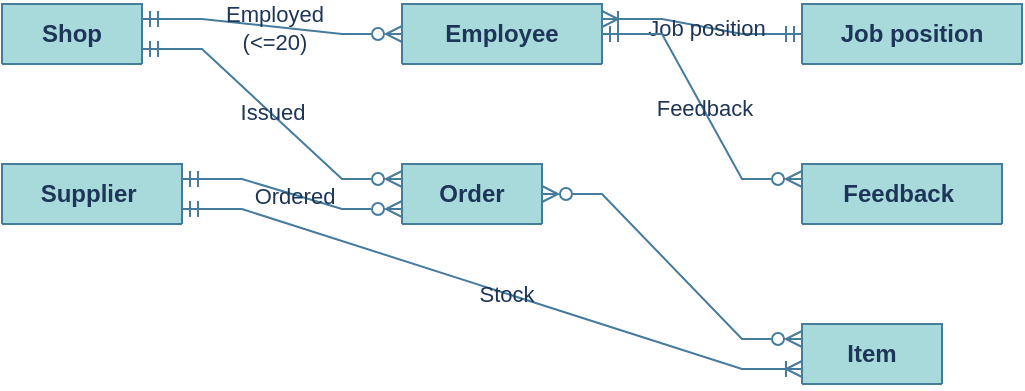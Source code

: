 <mxfile version="21.0.2" type="github">
  <diagram id="S3kL3NknCSAAhCIoJTSs" name="Страница 1">
    <mxGraphModel dx="780" dy="5138" grid="1" gridSize="10" guides="1" tooltips="1" connect="1" arrows="1" fold="1" page="1" pageScale="1" pageWidth="827" pageHeight="1169" math="0" shadow="0">
      <root>
        <mxCell id="0" />
        <mxCell id="1" parent="0" />
        <mxCell id="GKbju8aVbSYvYVE8FwiC-1" value="Shop" style="shape=table;startSize=30;container=1;collapsible=1;childLayout=tableLayout;fixedRows=1;rowLines=0;fontStyle=1;align=center;resizeLast=1;labelBackgroundColor=none;fillColor=#A8DADC;strokeColor=#457B9D;fontColor=#1D3557;whiteSpace=wrap;rounded=0;" parent="1" vertex="1" collapsed="1">
          <mxGeometry x="40" y="-4640" width="70" height="30" as="geometry">
            <mxRectangle x="40" y="-4640" width="160" height="190" as="alternateBounds" />
          </mxGeometry>
        </mxCell>
        <mxCell id="GKbju8aVbSYvYVE8FwiC-2" value="" style="shape=tableRow;horizontal=0;startSize=0;swimlaneHead=0;swimlaneBody=0;fillColor=none;collapsible=0;dropTarget=0;points=[[0,0.5],[1,0.5]];portConstraint=eastwest;top=0;left=0;right=0;bottom=1;labelBackgroundColor=none;strokeColor=#457B9D;fontColor=#1D3557;whiteSpace=wrap;rounded=0;" parent="GKbju8aVbSYvYVE8FwiC-1" vertex="1">
          <mxGeometry y="30" width="160" height="30" as="geometry" />
        </mxCell>
        <mxCell id="GKbju8aVbSYvYVE8FwiC-3" value="PK" style="shape=partialRectangle;connectable=0;fillColor=none;top=0;left=0;bottom=0;right=0;fontStyle=1;overflow=hidden;labelBackgroundColor=none;strokeColor=#457B9D;fontColor=#1D3557;whiteSpace=wrap;rounded=0;" parent="GKbju8aVbSYvYVE8FwiC-2" vertex="1">
          <mxGeometry width="30" height="30" as="geometry">
            <mxRectangle width="30" height="30" as="alternateBounds" />
          </mxGeometry>
        </mxCell>
        <mxCell id="GKbju8aVbSYvYVE8FwiC-4" value="Shop Code" style="shape=partialRectangle;connectable=0;fillColor=none;top=0;left=0;bottom=0;right=0;align=left;spacingLeft=6;fontStyle=5;overflow=hidden;labelBackgroundColor=none;strokeColor=#457B9D;fontColor=#1D3557;whiteSpace=wrap;rounded=0;" parent="GKbju8aVbSYvYVE8FwiC-2" vertex="1">
          <mxGeometry x="30" width="130" height="30" as="geometry">
            <mxRectangle width="130" height="30" as="alternateBounds" />
          </mxGeometry>
        </mxCell>
        <mxCell id="HezVaRwSEf4dUAMnYJ1k-12" style="shape=tableRow;horizontal=0;startSize=0;swimlaneHead=0;swimlaneBody=0;fillColor=none;collapsible=0;dropTarget=0;points=[[0,0.5],[1,0.5]];portConstraint=eastwest;top=0;left=0;right=0;bottom=1;labelBackgroundColor=none;strokeColor=#457B9D;fontColor=#1D3557;whiteSpace=wrap;rounded=0;" parent="GKbju8aVbSYvYVE8FwiC-1" vertex="1">
          <mxGeometry y="60" width="160" height="30" as="geometry" />
        </mxCell>
        <mxCell id="HezVaRwSEf4dUAMnYJ1k-13" value="FK" style="shape=partialRectangle;connectable=0;fillColor=none;top=0;left=0;bottom=0;right=0;fontStyle=1;overflow=hidden;labelBackgroundColor=none;strokeColor=#457B9D;fontColor=#1D3557;whiteSpace=wrap;rounded=0;" parent="HezVaRwSEf4dUAMnYJ1k-12" vertex="1">
          <mxGeometry width="30" height="30" as="geometry">
            <mxRectangle width="30" height="30" as="alternateBounds" />
          </mxGeometry>
        </mxCell>
        <mxCell id="HezVaRwSEf4dUAMnYJ1k-14" value="Employee Id" style="shape=partialRectangle;connectable=0;fillColor=none;top=0;left=0;bottom=0;right=0;align=left;spacingLeft=6;fontStyle=5;overflow=hidden;labelBackgroundColor=none;strokeColor=#457B9D;fontColor=#1D3557;whiteSpace=wrap;rounded=0;" parent="HezVaRwSEf4dUAMnYJ1k-12" vertex="1">
          <mxGeometry x="30" width="130" height="30" as="geometry">
            <mxRectangle width="130" height="30" as="alternateBounds" />
          </mxGeometry>
        </mxCell>
        <mxCell id="HezVaRwSEf4dUAMnYJ1k-9" style="shape=tableRow;horizontal=0;startSize=0;swimlaneHead=0;swimlaneBody=0;fillColor=none;collapsible=0;dropTarget=0;points=[[0,0.5],[1,0.5]];portConstraint=eastwest;top=0;left=0;right=0;bottom=1;labelBackgroundColor=none;strokeColor=#457B9D;fontColor=#1D3557;whiteSpace=wrap;rounded=0;" parent="GKbju8aVbSYvYVE8FwiC-1" vertex="1">
          <mxGeometry y="90" width="160" height="30" as="geometry" />
        </mxCell>
        <mxCell id="HezVaRwSEf4dUAMnYJ1k-10" value="FK" style="shape=partialRectangle;connectable=0;fillColor=none;top=0;left=0;bottom=0;right=0;fontStyle=1;overflow=hidden;labelBackgroundColor=none;strokeColor=#457B9D;fontColor=#1D3557;whiteSpace=wrap;rounded=0;" parent="HezVaRwSEf4dUAMnYJ1k-9" vertex="1">
          <mxGeometry width="30" height="30" as="geometry">
            <mxRectangle width="30" height="30" as="alternateBounds" />
          </mxGeometry>
        </mxCell>
        <mxCell id="HezVaRwSEf4dUAMnYJ1k-11" value="Order No" style="shape=partialRectangle;connectable=0;fillColor=none;top=0;left=0;bottom=0;right=0;align=left;spacingLeft=6;fontStyle=5;overflow=hidden;labelBackgroundColor=none;strokeColor=#457B9D;fontColor=#1D3557;whiteSpace=wrap;rounded=0;" parent="HezVaRwSEf4dUAMnYJ1k-9" vertex="1">
          <mxGeometry x="30" width="130" height="30" as="geometry">
            <mxRectangle width="130" height="30" as="alternateBounds" />
          </mxGeometry>
        </mxCell>
        <mxCell id="GKbju8aVbSYvYVE8FwiC-5" value="" style="shape=tableRow;horizontal=0;startSize=0;swimlaneHead=0;swimlaneBody=0;fillColor=none;collapsible=0;dropTarget=0;points=[[0,0.5],[1,0.5]];portConstraint=eastwest;top=0;left=0;right=0;bottom=0;labelBackgroundColor=none;strokeColor=#457B9D;fontColor=#1D3557;whiteSpace=wrap;rounded=0;" parent="GKbju8aVbSYvYVE8FwiC-1" vertex="1">
          <mxGeometry y="120" width="160" height="30" as="geometry" />
        </mxCell>
        <mxCell id="GKbju8aVbSYvYVE8FwiC-6" value="" style="shape=partialRectangle;connectable=0;fillColor=none;top=0;left=0;bottom=0;right=0;editable=1;overflow=hidden;labelBackgroundColor=none;strokeColor=#457B9D;fontColor=#1D3557;whiteSpace=wrap;rounded=0;" parent="GKbju8aVbSYvYVE8FwiC-5" vertex="1">
          <mxGeometry width="30" height="30" as="geometry">
            <mxRectangle width="30" height="30" as="alternateBounds" />
          </mxGeometry>
        </mxCell>
        <mxCell id="GKbju8aVbSYvYVE8FwiC-7" value="City, street address" style="shape=partialRectangle;connectable=0;fillColor=none;top=0;left=0;bottom=0;right=0;align=left;spacingLeft=6;overflow=hidden;labelBackgroundColor=none;strokeColor=#457B9D;fontColor=#1D3557;whiteSpace=wrap;rounded=0;" parent="GKbju8aVbSYvYVE8FwiC-5" vertex="1">
          <mxGeometry x="30" width="130" height="30" as="geometry">
            <mxRectangle width="130" height="30" as="alternateBounds" />
          </mxGeometry>
        </mxCell>
        <mxCell id="GKbju8aVbSYvYVE8FwiC-11" value="" style="shape=tableRow;horizontal=0;startSize=0;swimlaneHead=0;swimlaneBody=0;fillColor=none;collapsible=0;dropTarget=0;points=[[0,0.5],[1,0.5]];portConstraint=eastwest;top=0;left=0;right=0;bottom=0;labelBackgroundColor=none;strokeColor=#457B9D;fontColor=#1D3557;whiteSpace=wrap;rounded=0;" parent="GKbju8aVbSYvYVE8FwiC-1" vertex="1">
          <mxGeometry y="150" width="160" height="40" as="geometry" />
        </mxCell>
        <mxCell id="GKbju8aVbSYvYVE8FwiC-12" value="" style="shape=partialRectangle;connectable=0;fillColor=none;top=0;left=0;bottom=0;right=0;editable=1;overflow=hidden;labelBackgroundColor=none;strokeColor=#457B9D;fontColor=#1D3557;whiteSpace=wrap;rounded=0;" parent="GKbju8aVbSYvYVE8FwiC-11" vertex="1">
          <mxGeometry width="30" height="40" as="geometry">
            <mxRectangle width="30" height="40" as="alternateBounds" />
          </mxGeometry>
        </mxCell>
        <mxCell id="GKbju8aVbSYvYVE8FwiC-13" value="Contact phone number" style="shape=partialRectangle;connectable=0;fillColor=none;top=0;left=0;bottom=0;right=0;align=left;spacingLeft=6;overflow=hidden;labelBackgroundColor=none;strokeColor=#457B9D;fontColor=#1D3557;whiteSpace=wrap;rounded=0;" parent="GKbju8aVbSYvYVE8FwiC-11" vertex="1">
          <mxGeometry x="30" width="130" height="40" as="geometry">
            <mxRectangle width="130" height="40" as="alternateBounds" />
          </mxGeometry>
        </mxCell>
        <mxCell id="GKbju8aVbSYvYVE8FwiC-21" value="Employee" style="shape=table;startSize=30;container=1;collapsible=1;childLayout=tableLayout;fixedRows=1;rowLines=0;fontStyle=1;align=center;resizeLast=1;labelBackgroundColor=none;fillColor=#A8DADC;strokeColor=#457B9D;fontColor=#1D3557;whiteSpace=wrap;rounded=0;" parent="1" vertex="1" collapsed="1">
          <mxGeometry x="240" y="-4640" width="100" height="30" as="geometry">
            <mxRectangle x="320" y="-4640" width="160" height="360" as="alternateBounds" />
          </mxGeometry>
        </mxCell>
        <mxCell id="GKbju8aVbSYvYVE8FwiC-22" value="" style="shape=tableRow;horizontal=0;startSize=0;swimlaneHead=0;swimlaneBody=0;fillColor=none;collapsible=0;dropTarget=0;points=[[0,0.5],[1,0.5]];portConstraint=eastwest;top=0;left=0;right=0;bottom=1;labelBackgroundColor=none;strokeColor=#457B9D;fontColor=#1D3557;whiteSpace=wrap;rounded=0;" parent="GKbju8aVbSYvYVE8FwiC-21" vertex="1">
          <mxGeometry y="30" width="160" height="30" as="geometry" />
        </mxCell>
        <mxCell id="GKbju8aVbSYvYVE8FwiC-23" value="PK" style="shape=partialRectangle;connectable=0;fillColor=none;top=0;left=0;bottom=0;right=0;fontStyle=1;overflow=hidden;labelBackgroundColor=none;strokeColor=#457B9D;fontColor=#1D3557;whiteSpace=wrap;rounded=0;" parent="GKbju8aVbSYvYVE8FwiC-22" vertex="1">
          <mxGeometry width="30" height="30" as="geometry">
            <mxRectangle width="30" height="30" as="alternateBounds" />
          </mxGeometry>
        </mxCell>
        <mxCell id="GKbju8aVbSYvYVE8FwiC-24" value="Employee Id" style="shape=partialRectangle;connectable=0;fillColor=none;top=0;left=0;bottom=0;right=0;align=left;spacingLeft=6;fontStyle=5;overflow=hidden;labelBackgroundColor=none;strokeColor=#457B9D;fontColor=#1D3557;whiteSpace=wrap;rounded=0;" parent="GKbju8aVbSYvYVE8FwiC-22" vertex="1">
          <mxGeometry x="30" width="130" height="30" as="geometry">
            <mxRectangle width="130" height="30" as="alternateBounds" />
          </mxGeometry>
        </mxCell>
        <mxCell id="HezVaRwSEf4dUAMnYJ1k-18" style="shape=tableRow;horizontal=0;startSize=0;swimlaneHead=0;swimlaneBody=0;fillColor=none;collapsible=0;dropTarget=0;points=[[0,0.5],[1,0.5]];portConstraint=eastwest;top=0;left=0;right=0;bottom=1;labelBackgroundColor=none;strokeColor=#457B9D;fontColor=#1D3557;whiteSpace=wrap;rounded=0;" parent="GKbju8aVbSYvYVE8FwiC-21" vertex="1">
          <mxGeometry y="60" width="160" height="30" as="geometry" />
        </mxCell>
        <mxCell id="HezVaRwSEf4dUAMnYJ1k-19" value="FK" style="shape=partialRectangle;connectable=0;fillColor=none;top=0;left=0;bottom=0;right=0;fontStyle=1;overflow=hidden;labelBackgroundColor=none;strokeColor=#457B9D;fontColor=#1D3557;whiteSpace=wrap;rounded=0;" parent="HezVaRwSEf4dUAMnYJ1k-18" vertex="1">
          <mxGeometry width="30" height="30" as="geometry">
            <mxRectangle width="30" height="30" as="alternateBounds" />
          </mxGeometry>
        </mxCell>
        <mxCell id="HezVaRwSEf4dUAMnYJ1k-20" value="Job Code" style="shape=partialRectangle;connectable=0;fillColor=none;top=0;left=0;bottom=0;right=0;align=left;spacingLeft=6;fontStyle=5;overflow=hidden;labelBackgroundColor=none;strokeColor=#457B9D;fontColor=#1D3557;whiteSpace=wrap;rounded=0;" parent="HezVaRwSEf4dUAMnYJ1k-18" vertex="1">
          <mxGeometry x="30" width="130" height="30" as="geometry">
            <mxRectangle width="130" height="30" as="alternateBounds" />
          </mxGeometry>
        </mxCell>
        <mxCell id="HezVaRwSEf4dUAMnYJ1k-15" style="shape=tableRow;horizontal=0;startSize=0;swimlaneHead=0;swimlaneBody=0;fillColor=none;collapsible=0;dropTarget=0;points=[[0,0.5],[1,0.5]];portConstraint=eastwest;top=0;left=0;right=0;bottom=1;labelBackgroundColor=none;strokeColor=#457B9D;fontColor=#1D3557;whiteSpace=wrap;rounded=0;" parent="GKbju8aVbSYvYVE8FwiC-21" vertex="1">
          <mxGeometry y="90" width="160" height="30" as="geometry" />
        </mxCell>
        <mxCell id="HezVaRwSEf4dUAMnYJ1k-16" value="FK" style="shape=partialRectangle;connectable=0;fillColor=none;top=0;left=0;bottom=0;right=0;fontStyle=1;overflow=hidden;labelBackgroundColor=none;strokeColor=#457B9D;fontColor=#1D3557;whiteSpace=wrap;rounded=0;" parent="HezVaRwSEf4dUAMnYJ1k-15" vertex="1">
          <mxGeometry width="30" height="30" as="geometry">
            <mxRectangle width="30" height="30" as="alternateBounds" />
          </mxGeometry>
        </mxCell>
        <mxCell id="HezVaRwSEf4dUAMnYJ1k-17" value="Feedback ID" style="shape=partialRectangle;connectable=0;fillColor=none;top=0;left=0;bottom=0;right=0;align=left;spacingLeft=6;fontStyle=5;overflow=hidden;labelBackgroundColor=none;strokeColor=#457B9D;fontColor=#1D3557;whiteSpace=wrap;rounded=0;" parent="HezVaRwSEf4dUAMnYJ1k-15" vertex="1">
          <mxGeometry x="30" width="130" height="30" as="geometry">
            <mxRectangle width="130" height="30" as="alternateBounds" />
          </mxGeometry>
        </mxCell>
        <mxCell id="GKbju8aVbSYvYVE8FwiC-25" value="" style="shape=tableRow;horizontal=0;startSize=0;swimlaneHead=0;swimlaneBody=0;fillColor=none;collapsible=0;dropTarget=0;points=[[0,0.5],[1,0.5]];portConstraint=eastwest;top=0;left=0;right=0;bottom=0;labelBackgroundColor=none;strokeColor=#457B9D;fontColor=#1D3557;whiteSpace=wrap;rounded=0;" parent="GKbju8aVbSYvYVE8FwiC-21" vertex="1">
          <mxGeometry y="120" width="160" height="30" as="geometry" />
        </mxCell>
        <mxCell id="GKbju8aVbSYvYVE8FwiC-26" value="" style="shape=partialRectangle;connectable=0;fillColor=none;top=0;left=0;bottom=0;right=0;editable=1;overflow=hidden;labelBackgroundColor=none;strokeColor=#457B9D;fontColor=#1D3557;whiteSpace=wrap;rounded=0;" parent="GKbju8aVbSYvYVE8FwiC-25" vertex="1">
          <mxGeometry width="30" height="30" as="geometry">
            <mxRectangle width="30" height="30" as="alternateBounds" />
          </mxGeometry>
        </mxCell>
        <mxCell id="GKbju8aVbSYvYVE8FwiC-27" value="First Name" style="shape=partialRectangle;connectable=0;fillColor=none;top=0;left=0;bottom=0;right=0;align=left;spacingLeft=6;overflow=hidden;labelBackgroundColor=none;strokeColor=#457B9D;fontColor=#1D3557;whiteSpace=wrap;rounded=0;" parent="GKbju8aVbSYvYVE8FwiC-25" vertex="1">
          <mxGeometry x="30" width="130" height="30" as="geometry">
            <mxRectangle width="130" height="30" as="alternateBounds" />
          </mxGeometry>
        </mxCell>
        <mxCell id="GKbju8aVbSYvYVE8FwiC-28" value="" style="shape=tableRow;horizontal=0;startSize=0;swimlaneHead=0;swimlaneBody=0;fillColor=none;collapsible=0;dropTarget=0;points=[[0,0.5],[1,0.5]];portConstraint=eastwest;top=0;left=0;right=0;bottom=0;labelBackgroundColor=none;strokeColor=#457B9D;fontColor=#1D3557;whiteSpace=wrap;rounded=0;" parent="GKbju8aVbSYvYVE8FwiC-21" vertex="1">
          <mxGeometry y="150" width="160" height="30" as="geometry" />
        </mxCell>
        <mxCell id="GKbju8aVbSYvYVE8FwiC-29" value="" style="shape=partialRectangle;connectable=0;fillColor=none;top=0;left=0;bottom=0;right=0;editable=1;overflow=hidden;labelBackgroundColor=none;strokeColor=#457B9D;fontColor=#1D3557;whiteSpace=wrap;rounded=0;" parent="GKbju8aVbSYvYVE8FwiC-28" vertex="1">
          <mxGeometry width="30" height="30" as="geometry">
            <mxRectangle width="30" height="30" as="alternateBounds" />
          </mxGeometry>
        </mxCell>
        <mxCell id="GKbju8aVbSYvYVE8FwiC-30" value="Surname" style="shape=partialRectangle;connectable=0;fillColor=none;top=0;left=0;bottom=0;right=0;align=left;spacingLeft=6;overflow=hidden;labelBackgroundColor=none;strokeColor=#457B9D;fontColor=#1D3557;whiteSpace=wrap;rounded=0;" parent="GKbju8aVbSYvYVE8FwiC-28" vertex="1">
          <mxGeometry x="30" width="130" height="30" as="geometry">
            <mxRectangle width="130" height="30" as="alternateBounds" />
          </mxGeometry>
        </mxCell>
        <mxCell id="GKbju8aVbSYvYVE8FwiC-34" style="shape=tableRow;horizontal=0;startSize=0;swimlaneHead=0;swimlaneBody=0;fillColor=none;collapsible=0;dropTarget=0;points=[[0,0.5],[1,0.5]];portConstraint=eastwest;top=0;left=0;right=0;bottom=0;labelBackgroundColor=none;strokeColor=#457B9D;fontColor=#1D3557;whiteSpace=wrap;rounded=0;" parent="GKbju8aVbSYvYVE8FwiC-21" vertex="1">
          <mxGeometry y="180" width="160" height="30" as="geometry" />
        </mxCell>
        <mxCell id="GKbju8aVbSYvYVE8FwiC-35" style="shape=partialRectangle;connectable=0;fillColor=none;top=0;left=0;bottom=0;right=0;editable=1;overflow=hidden;labelBackgroundColor=none;strokeColor=#457B9D;fontColor=#1D3557;whiteSpace=wrap;rounded=0;" parent="GKbju8aVbSYvYVE8FwiC-34" vertex="1">
          <mxGeometry width="30" height="30" as="geometry">
            <mxRectangle width="30" height="30" as="alternateBounds" />
          </mxGeometry>
        </mxCell>
        <mxCell id="GKbju8aVbSYvYVE8FwiC-36" value="Salary" style="shape=partialRectangle;connectable=0;fillColor=none;top=0;left=0;bottom=0;right=0;align=left;spacingLeft=6;overflow=hidden;labelBackgroundColor=none;strokeColor=#457B9D;fontColor=#1D3557;whiteSpace=wrap;rounded=0;" parent="GKbju8aVbSYvYVE8FwiC-34" vertex="1">
          <mxGeometry x="30" width="130" height="30" as="geometry">
            <mxRectangle width="130" height="30" as="alternateBounds" />
          </mxGeometry>
        </mxCell>
        <mxCell id="GKbju8aVbSYvYVE8FwiC-37" style="shape=tableRow;horizontal=0;startSize=0;swimlaneHead=0;swimlaneBody=0;fillColor=none;collapsible=0;dropTarget=0;points=[[0,0.5],[1,0.5]];portConstraint=eastwest;top=0;left=0;right=0;bottom=0;labelBackgroundColor=none;strokeColor=#457B9D;fontColor=#1D3557;whiteSpace=wrap;rounded=0;" parent="GKbju8aVbSYvYVE8FwiC-21" vertex="1">
          <mxGeometry y="210" width="160" height="30" as="geometry" />
        </mxCell>
        <mxCell id="GKbju8aVbSYvYVE8FwiC-38" style="shape=partialRectangle;connectable=0;fillColor=none;top=0;left=0;bottom=0;right=0;editable=1;overflow=hidden;labelBackgroundColor=none;strokeColor=#457B9D;fontColor=#1D3557;whiteSpace=wrap;rounded=0;" parent="GKbju8aVbSYvYVE8FwiC-37" vertex="1">
          <mxGeometry width="30" height="30" as="geometry">
            <mxRectangle width="30" height="30" as="alternateBounds" />
          </mxGeometry>
        </mxCell>
        <mxCell id="GKbju8aVbSYvYVE8FwiC-39" value="Residential address" style="shape=partialRectangle;connectable=0;fillColor=none;top=0;left=0;bottom=0;right=0;align=left;spacingLeft=6;overflow=hidden;labelBackgroundColor=none;strokeColor=#457B9D;fontColor=#1D3557;whiteSpace=wrap;rounded=0;" parent="GKbju8aVbSYvYVE8FwiC-37" vertex="1">
          <mxGeometry x="30" width="130" height="30" as="geometry">
            <mxRectangle width="130" height="30" as="alternateBounds" />
          </mxGeometry>
        </mxCell>
        <mxCell id="GKbju8aVbSYvYVE8FwiC-40" style="shape=tableRow;horizontal=0;startSize=0;swimlaneHead=0;swimlaneBody=0;fillColor=none;collapsible=0;dropTarget=0;points=[[0,0.5],[1,0.5]];portConstraint=eastwest;top=0;left=0;right=0;bottom=0;labelBackgroundColor=none;strokeColor=#457B9D;fontColor=#1D3557;whiteSpace=wrap;rounded=0;" parent="GKbju8aVbSYvYVE8FwiC-21" vertex="1">
          <mxGeometry y="240" width="160" height="30" as="geometry" />
        </mxCell>
        <mxCell id="GKbju8aVbSYvYVE8FwiC-41" style="shape=partialRectangle;connectable=0;fillColor=none;top=0;left=0;bottom=0;right=0;editable=1;overflow=hidden;labelBackgroundColor=none;strokeColor=#457B9D;fontColor=#1D3557;whiteSpace=wrap;rounded=0;" parent="GKbju8aVbSYvYVE8FwiC-40" vertex="1">
          <mxGeometry width="30" height="30" as="geometry">
            <mxRectangle width="30" height="30" as="alternateBounds" />
          </mxGeometry>
        </mxCell>
        <mxCell id="GKbju8aVbSYvYVE8FwiC-42" value="Phone Number" style="shape=partialRectangle;connectable=0;fillColor=none;top=0;left=0;bottom=0;right=0;align=left;spacingLeft=6;overflow=hidden;labelBackgroundColor=none;strokeColor=#457B9D;fontColor=#1D3557;whiteSpace=wrap;rounded=0;" parent="GKbju8aVbSYvYVE8FwiC-40" vertex="1">
          <mxGeometry x="30" width="130" height="30" as="geometry">
            <mxRectangle width="130" height="30" as="alternateBounds" />
          </mxGeometry>
        </mxCell>
        <mxCell id="GKbju8aVbSYvYVE8FwiC-43" style="shape=tableRow;horizontal=0;startSize=0;swimlaneHead=0;swimlaneBody=0;fillColor=none;collapsible=0;dropTarget=0;points=[[0,0.5],[1,0.5]];portConstraint=eastwest;top=0;left=0;right=0;bottom=0;labelBackgroundColor=none;strokeColor=#457B9D;fontColor=#1D3557;whiteSpace=wrap;rounded=0;" parent="GKbju8aVbSYvYVE8FwiC-21" vertex="1">
          <mxGeometry y="270" width="160" height="30" as="geometry" />
        </mxCell>
        <mxCell id="GKbju8aVbSYvYVE8FwiC-44" style="shape=partialRectangle;connectable=0;fillColor=none;top=0;left=0;bottom=0;right=0;editable=1;overflow=hidden;labelBackgroundColor=none;strokeColor=#457B9D;fontColor=#1D3557;whiteSpace=wrap;rounded=0;" parent="GKbju8aVbSYvYVE8FwiC-43" vertex="1">
          <mxGeometry width="30" height="30" as="geometry">
            <mxRectangle width="30" height="30" as="alternateBounds" />
          </mxGeometry>
        </mxCell>
        <mxCell id="GKbju8aVbSYvYVE8FwiC-45" value="Email" style="shape=partialRectangle;connectable=0;fillColor=none;top=0;left=0;bottom=0;right=0;align=left;spacingLeft=6;overflow=hidden;labelBackgroundColor=none;strokeColor=#457B9D;fontColor=#1D3557;whiteSpace=wrap;rounded=0;" parent="GKbju8aVbSYvYVE8FwiC-43" vertex="1">
          <mxGeometry x="30" width="130" height="30" as="geometry">
            <mxRectangle width="130" height="30" as="alternateBounds" />
          </mxGeometry>
        </mxCell>
        <mxCell id="HezVaRwSEf4dUAMnYJ1k-1" style="shape=tableRow;horizontal=0;startSize=0;swimlaneHead=0;swimlaneBody=0;fillColor=none;collapsible=0;dropTarget=0;points=[[0,0.5],[1,0.5]];portConstraint=eastwest;top=0;left=0;right=0;bottom=0;labelBackgroundColor=none;strokeColor=#457B9D;fontColor=#1D3557;whiteSpace=wrap;rounded=0;" parent="GKbju8aVbSYvYVE8FwiC-21" vertex="1">
          <mxGeometry y="300" width="160" height="30" as="geometry" />
        </mxCell>
        <mxCell id="HezVaRwSEf4dUAMnYJ1k-2" style="shape=partialRectangle;connectable=0;fillColor=none;top=0;left=0;bottom=0;right=0;editable=1;overflow=hidden;labelBackgroundColor=none;strokeColor=#457B9D;fontColor=#1D3557;whiteSpace=wrap;rounded=0;" parent="HezVaRwSEf4dUAMnYJ1k-1" vertex="1">
          <mxGeometry width="30" height="30" as="geometry">
            <mxRectangle width="30" height="30" as="alternateBounds" />
          </mxGeometry>
        </mxCell>
        <mxCell id="HezVaRwSEf4dUAMnYJ1k-3" value="Sex" style="shape=partialRectangle;connectable=0;fillColor=none;top=0;left=0;bottom=0;right=0;align=left;spacingLeft=6;overflow=hidden;labelBackgroundColor=none;strokeColor=#457B9D;fontColor=#1D3557;whiteSpace=wrap;rounded=0;" parent="HezVaRwSEf4dUAMnYJ1k-1" vertex="1">
          <mxGeometry x="30" width="130" height="30" as="geometry">
            <mxRectangle width="130" height="30" as="alternateBounds" />
          </mxGeometry>
        </mxCell>
        <mxCell id="HezVaRwSEf4dUAMnYJ1k-5" style="shape=tableRow;horizontal=0;startSize=0;swimlaneHead=0;swimlaneBody=0;fillColor=none;collapsible=0;dropTarget=0;points=[[0,0.5],[1,0.5]];portConstraint=eastwest;top=0;left=0;right=0;bottom=0;labelBackgroundColor=none;strokeColor=#457B9D;fontColor=#1D3557;whiteSpace=wrap;rounded=0;" parent="GKbju8aVbSYvYVE8FwiC-21" vertex="1">
          <mxGeometry y="330" width="160" height="30" as="geometry" />
        </mxCell>
        <mxCell id="HezVaRwSEf4dUAMnYJ1k-6" style="shape=partialRectangle;connectable=0;fillColor=none;top=0;left=0;bottom=0;right=0;editable=1;overflow=hidden;labelBackgroundColor=none;strokeColor=#457B9D;fontColor=#1D3557;whiteSpace=wrap;rounded=0;" parent="HezVaRwSEf4dUAMnYJ1k-5" vertex="1">
          <mxGeometry width="30" height="30" as="geometry">
            <mxRectangle width="30" height="30" as="alternateBounds" />
          </mxGeometry>
        </mxCell>
        <mxCell id="HezVaRwSEf4dUAMnYJ1k-7" value="Age" style="shape=partialRectangle;connectable=0;fillColor=none;top=0;left=0;bottom=0;right=0;align=left;spacingLeft=6;overflow=hidden;labelBackgroundColor=none;strokeColor=#457B9D;fontColor=#1D3557;whiteSpace=wrap;rounded=0;" parent="HezVaRwSEf4dUAMnYJ1k-5" vertex="1">
          <mxGeometry x="30" width="130" height="30" as="geometry">
            <mxRectangle width="130" height="30" as="alternateBounds" />
          </mxGeometry>
        </mxCell>
        <mxCell id="GKbju8aVbSYvYVE8FwiC-51" value="Job position" style="shape=table;startSize=30;container=1;collapsible=1;childLayout=tableLayout;fixedRows=1;rowLines=0;fontStyle=1;align=center;resizeLast=1;labelBackgroundColor=none;fillColor=#A8DADC;strokeColor=#457B9D;fontColor=#1D3557;whiteSpace=wrap;rounded=0;" parent="1" vertex="1" collapsed="1">
          <mxGeometry x="440" y="-4640" width="110" height="30" as="geometry">
            <mxRectangle x="600" y="-4640" width="160" height="120" as="alternateBounds" />
          </mxGeometry>
        </mxCell>
        <mxCell id="GKbju8aVbSYvYVE8FwiC-52" value="" style="shape=tableRow;horizontal=0;startSize=0;swimlaneHead=0;swimlaneBody=0;fillColor=none;collapsible=0;dropTarget=0;points=[[0,0.5],[1,0.5]];portConstraint=eastwest;top=0;left=0;right=0;bottom=1;labelBackgroundColor=none;strokeColor=#457B9D;fontColor=#1D3557;whiteSpace=wrap;rounded=0;" parent="GKbju8aVbSYvYVE8FwiC-51" vertex="1">
          <mxGeometry y="30" width="160" height="30" as="geometry" />
        </mxCell>
        <mxCell id="GKbju8aVbSYvYVE8FwiC-53" value="PK" style="shape=partialRectangle;connectable=0;fillColor=none;top=0;left=0;bottom=0;right=0;fontStyle=1;overflow=hidden;labelBackgroundColor=none;strokeColor=#457B9D;fontColor=#1D3557;whiteSpace=wrap;rounded=0;" parent="GKbju8aVbSYvYVE8FwiC-52" vertex="1">
          <mxGeometry width="30" height="30" as="geometry">
            <mxRectangle width="30" height="30" as="alternateBounds" />
          </mxGeometry>
        </mxCell>
        <mxCell id="GKbju8aVbSYvYVE8FwiC-54" value="Job Code" style="shape=partialRectangle;connectable=0;fillColor=none;top=0;left=0;bottom=0;right=0;align=left;spacingLeft=6;fontStyle=5;overflow=hidden;whiteSpace=wrap;labelBackgroundColor=none;strokeColor=#457B9D;fontColor=#1D3557;rounded=0;" parent="GKbju8aVbSYvYVE8FwiC-52" vertex="1">
          <mxGeometry x="30" width="130" height="30" as="geometry">
            <mxRectangle width="130" height="30" as="alternateBounds" />
          </mxGeometry>
        </mxCell>
        <mxCell id="GKbju8aVbSYvYVE8FwiC-55" value="" style="shape=tableRow;horizontal=0;startSize=0;swimlaneHead=0;swimlaneBody=0;fillColor=none;collapsible=0;dropTarget=0;points=[[0,0.5],[1,0.5]];portConstraint=eastwest;top=0;left=0;right=0;bottom=0;labelBackgroundColor=none;strokeColor=#457B9D;fontColor=#1D3557;whiteSpace=wrap;rounded=0;" parent="GKbju8aVbSYvYVE8FwiC-51" vertex="1">
          <mxGeometry y="60" width="160" height="30" as="geometry" />
        </mxCell>
        <mxCell id="GKbju8aVbSYvYVE8FwiC-56" value="" style="shape=partialRectangle;connectable=0;fillColor=none;top=0;left=0;bottom=0;right=0;editable=1;overflow=hidden;labelBackgroundColor=none;strokeColor=#457B9D;fontColor=#1D3557;whiteSpace=wrap;rounded=0;" parent="GKbju8aVbSYvYVE8FwiC-55" vertex="1">
          <mxGeometry width="30" height="30" as="geometry">
            <mxRectangle width="30" height="30" as="alternateBounds" />
          </mxGeometry>
        </mxCell>
        <mxCell id="GKbju8aVbSYvYVE8FwiC-57" value="Title" style="shape=partialRectangle;connectable=0;fillColor=none;top=0;left=0;bottom=0;right=0;align=left;spacingLeft=6;overflow=hidden;labelBackgroundColor=none;strokeColor=#457B9D;fontColor=#1D3557;whiteSpace=wrap;rounded=0;" parent="GKbju8aVbSYvYVE8FwiC-55" vertex="1">
          <mxGeometry x="30" width="130" height="30" as="geometry">
            <mxRectangle width="130" height="30" as="alternateBounds" />
          </mxGeometry>
        </mxCell>
        <mxCell id="GKbju8aVbSYvYVE8FwiC-58" value="" style="shape=tableRow;horizontal=0;startSize=0;swimlaneHead=0;swimlaneBody=0;fillColor=none;collapsible=0;dropTarget=0;points=[[0,0.5],[1,0.5]];portConstraint=eastwest;top=0;left=0;right=0;bottom=0;labelBackgroundColor=none;strokeColor=#457B9D;fontColor=#1D3557;whiteSpace=wrap;rounded=0;" parent="GKbju8aVbSYvYVE8FwiC-51" vertex="1">
          <mxGeometry y="90" width="160" height="30" as="geometry" />
        </mxCell>
        <mxCell id="GKbju8aVbSYvYVE8FwiC-59" value="" style="shape=partialRectangle;connectable=0;fillColor=none;top=0;left=0;bottom=0;right=0;editable=1;overflow=hidden;labelBackgroundColor=none;strokeColor=#457B9D;fontColor=#1D3557;whiteSpace=wrap;rounded=0;" parent="GKbju8aVbSYvYVE8FwiC-58" vertex="1">
          <mxGeometry width="30" height="30" as="geometry">
            <mxRectangle width="30" height="30" as="alternateBounds" />
          </mxGeometry>
        </mxCell>
        <mxCell id="GKbju8aVbSYvYVE8FwiC-60" value="Salary range" style="shape=partialRectangle;connectable=0;fillColor=none;top=0;left=0;bottom=0;right=0;align=left;spacingLeft=6;overflow=hidden;labelBackgroundColor=none;strokeColor=#457B9D;fontColor=#1D3557;whiteSpace=wrap;rounded=0;" parent="GKbju8aVbSYvYVE8FwiC-58" vertex="1">
          <mxGeometry x="30" width="130" height="30" as="geometry">
            <mxRectangle width="130" height="30" as="alternateBounds" />
          </mxGeometry>
        </mxCell>
        <mxCell id="GKbju8aVbSYvYVE8FwiC-65" value="Item" style="shape=table;startSize=30;container=1;collapsible=1;childLayout=tableLayout;fixedRows=1;rowLines=0;fontStyle=1;align=center;resizeLast=1;labelBackgroundColor=none;fillColor=#A8DADC;strokeColor=#457B9D;fontColor=#1D3557;whiteSpace=wrap;rounded=0;" parent="1" vertex="1" collapsed="1">
          <mxGeometry x="440" y="-4480" width="70" height="30" as="geometry">
            <mxRectangle x="600" y="-4151" width="160" height="120" as="alternateBounds" />
          </mxGeometry>
        </mxCell>
        <mxCell id="GKbju8aVbSYvYVE8FwiC-66" value="" style="shape=tableRow;horizontal=0;startSize=0;swimlaneHead=0;swimlaneBody=0;fillColor=none;collapsible=0;dropTarget=0;points=[[0,0.5],[1,0.5]];portConstraint=eastwest;top=0;left=0;right=0;bottom=1;labelBackgroundColor=none;strokeColor=#457B9D;fontColor=#1D3557;whiteSpace=wrap;rounded=0;" parent="GKbju8aVbSYvYVE8FwiC-65" vertex="1">
          <mxGeometry y="30" width="160" height="30" as="geometry" />
        </mxCell>
        <mxCell id="GKbju8aVbSYvYVE8FwiC-67" value="PK" style="shape=partialRectangle;connectable=0;fillColor=none;top=0;left=0;bottom=0;right=0;fontStyle=1;overflow=hidden;labelBackgroundColor=none;strokeColor=#457B9D;fontColor=#1D3557;whiteSpace=wrap;rounded=0;" parent="GKbju8aVbSYvYVE8FwiC-66" vertex="1">
          <mxGeometry width="30" height="30" as="geometry">
            <mxRectangle width="30" height="30" as="alternateBounds" />
          </mxGeometry>
        </mxCell>
        <mxCell id="GKbju8aVbSYvYVE8FwiC-68" value="Inventory Number" style="shape=partialRectangle;connectable=0;fillColor=none;top=0;left=0;bottom=0;right=0;align=left;spacingLeft=6;fontStyle=5;overflow=hidden;labelBackgroundColor=none;strokeColor=#457B9D;fontColor=#1D3557;whiteSpace=wrap;rounded=0;" parent="GKbju8aVbSYvYVE8FwiC-66" vertex="1">
          <mxGeometry x="30" width="130" height="30" as="geometry">
            <mxRectangle width="130" height="30" as="alternateBounds" />
          </mxGeometry>
        </mxCell>
        <mxCell id="GKbju8aVbSYvYVE8FwiC-69" value="" style="shape=tableRow;horizontal=0;startSize=0;swimlaneHead=0;swimlaneBody=0;fillColor=none;collapsible=0;dropTarget=0;points=[[0,0.5],[1,0.5]];portConstraint=eastwest;top=0;left=0;right=0;bottom=0;labelBackgroundColor=none;strokeColor=#457B9D;fontColor=#1D3557;whiteSpace=wrap;rounded=0;" parent="GKbju8aVbSYvYVE8FwiC-65" vertex="1">
          <mxGeometry y="60" width="160" height="30" as="geometry" />
        </mxCell>
        <mxCell id="GKbju8aVbSYvYVE8FwiC-70" value="" style="shape=partialRectangle;connectable=0;fillColor=none;top=0;left=0;bottom=0;right=0;editable=1;overflow=hidden;labelBackgroundColor=none;strokeColor=#457B9D;fontColor=#1D3557;whiteSpace=wrap;rounded=0;" parent="GKbju8aVbSYvYVE8FwiC-69" vertex="1">
          <mxGeometry width="30" height="30" as="geometry">
            <mxRectangle width="30" height="30" as="alternateBounds" />
          </mxGeometry>
        </mxCell>
        <mxCell id="GKbju8aVbSYvYVE8FwiC-71" value="Name" style="shape=partialRectangle;connectable=0;fillColor=none;top=0;left=0;bottom=0;right=0;align=left;spacingLeft=6;overflow=hidden;labelBackgroundColor=none;strokeColor=#457B9D;fontColor=#1D3557;whiteSpace=wrap;rounded=0;" parent="GKbju8aVbSYvYVE8FwiC-69" vertex="1">
          <mxGeometry x="30" width="130" height="30" as="geometry">
            <mxRectangle width="130" height="30" as="alternateBounds" />
          </mxGeometry>
        </mxCell>
        <mxCell id="GKbju8aVbSYvYVE8FwiC-72" value="" style="shape=tableRow;horizontal=0;startSize=0;swimlaneHead=0;swimlaneBody=0;fillColor=none;collapsible=0;dropTarget=0;points=[[0,0.5],[1,0.5]];portConstraint=eastwest;top=0;left=0;right=0;bottom=0;labelBackgroundColor=none;strokeColor=#457B9D;fontColor=#1D3557;whiteSpace=wrap;rounded=0;" parent="GKbju8aVbSYvYVE8FwiC-65" vertex="1">
          <mxGeometry y="90" width="160" height="30" as="geometry" />
        </mxCell>
        <mxCell id="GKbju8aVbSYvYVE8FwiC-73" value="" style="shape=partialRectangle;connectable=0;fillColor=none;top=0;left=0;bottom=0;right=0;editable=1;overflow=hidden;labelBackgroundColor=none;strokeColor=#457B9D;fontColor=#1D3557;whiteSpace=wrap;rounded=0;" parent="GKbju8aVbSYvYVE8FwiC-72" vertex="1">
          <mxGeometry width="30" height="30" as="geometry">
            <mxRectangle width="30" height="30" as="alternateBounds" />
          </mxGeometry>
        </mxCell>
        <mxCell id="GKbju8aVbSYvYVE8FwiC-74" value="Price" style="shape=partialRectangle;connectable=0;fillColor=none;top=0;left=0;bottom=0;right=0;align=left;spacingLeft=6;overflow=hidden;labelBackgroundColor=none;strokeColor=#457B9D;fontColor=#1D3557;whiteSpace=wrap;rounded=0;" parent="GKbju8aVbSYvYVE8FwiC-72" vertex="1">
          <mxGeometry x="30" width="130" height="30" as="geometry">
            <mxRectangle width="130" height="30" as="alternateBounds" />
          </mxGeometry>
        </mxCell>
        <mxCell id="GKbju8aVbSYvYVE8FwiC-78" value="Supplier " style="shape=table;startSize=30;container=1;collapsible=1;childLayout=tableLayout;fixedRows=1;rowLines=0;fontStyle=1;align=center;resizeLast=1;labelBackgroundColor=none;fillColor=#A8DADC;strokeColor=#457B9D;fontColor=#1D3557;whiteSpace=wrap;rounded=0;" parent="1" vertex="1" collapsed="1">
          <mxGeometry x="40" y="-4560" width="90" height="30" as="geometry">
            <mxRectangle x="40" y="-4240" width="160" height="240" as="alternateBounds" />
          </mxGeometry>
        </mxCell>
        <mxCell id="GKbju8aVbSYvYVE8FwiC-79" value="" style="shape=tableRow;horizontal=0;startSize=0;swimlaneHead=0;swimlaneBody=0;fillColor=none;collapsible=0;dropTarget=0;points=[[0,0.5],[1,0.5]];portConstraint=eastwest;top=0;left=0;right=0;bottom=1;labelBackgroundColor=none;strokeColor=#457B9D;fontColor=#1D3557;whiteSpace=wrap;rounded=0;" parent="GKbju8aVbSYvYVE8FwiC-78" vertex="1">
          <mxGeometry y="30" width="160" height="30" as="geometry" />
        </mxCell>
        <mxCell id="GKbju8aVbSYvYVE8FwiC-80" value="PK" style="shape=partialRectangle;connectable=0;fillColor=none;top=0;left=0;bottom=0;right=0;fontStyle=1;overflow=hidden;labelBackgroundColor=none;strokeColor=#457B9D;fontColor=#1D3557;whiteSpace=wrap;rounded=0;" parent="GKbju8aVbSYvYVE8FwiC-79" vertex="1">
          <mxGeometry width="30" height="30" as="geometry">
            <mxRectangle width="30" height="30" as="alternateBounds" />
          </mxGeometry>
        </mxCell>
        <mxCell id="GKbju8aVbSYvYVE8FwiC-81" value="Supplier ID" style="shape=partialRectangle;connectable=0;fillColor=none;top=0;left=0;bottom=0;right=0;align=left;spacingLeft=6;fontStyle=5;overflow=hidden;labelBackgroundColor=none;strokeColor=#457B9D;fontColor=#1D3557;whiteSpace=wrap;rounded=0;" parent="GKbju8aVbSYvYVE8FwiC-79" vertex="1">
          <mxGeometry x="30" width="130" height="30" as="geometry">
            <mxRectangle width="130" height="30" as="alternateBounds" />
          </mxGeometry>
        </mxCell>
        <mxCell id="HezVaRwSEf4dUAMnYJ1k-24" style="shape=tableRow;horizontal=0;startSize=0;swimlaneHead=0;swimlaneBody=0;fillColor=none;collapsible=0;dropTarget=0;points=[[0,0.5],[1,0.5]];portConstraint=eastwest;top=0;left=0;right=0;bottom=1;labelBackgroundColor=none;strokeColor=#457B9D;fontColor=#1D3557;whiteSpace=wrap;rounded=0;" parent="GKbju8aVbSYvYVE8FwiC-78" vertex="1">
          <mxGeometry y="60" width="160" height="30" as="geometry" />
        </mxCell>
        <mxCell id="HezVaRwSEf4dUAMnYJ1k-25" value="FK" style="shape=partialRectangle;connectable=0;fillColor=none;top=0;left=0;bottom=0;right=0;fontStyle=1;overflow=hidden;labelBackgroundColor=none;strokeColor=#457B9D;fontColor=#1D3557;whiteSpace=wrap;rounded=0;" parent="HezVaRwSEf4dUAMnYJ1k-24" vertex="1">
          <mxGeometry width="30" height="30" as="geometry">
            <mxRectangle width="30" height="30" as="alternateBounds" />
          </mxGeometry>
        </mxCell>
        <mxCell id="HezVaRwSEf4dUAMnYJ1k-26" value="Order No" style="shape=partialRectangle;connectable=0;fillColor=none;top=0;left=0;bottom=0;right=0;align=left;spacingLeft=6;fontStyle=5;overflow=hidden;labelBackgroundColor=none;strokeColor=#457B9D;fontColor=#1D3557;whiteSpace=wrap;rounded=0;" parent="HezVaRwSEf4dUAMnYJ1k-24" vertex="1">
          <mxGeometry x="30" width="130" height="30" as="geometry">
            <mxRectangle width="130" height="30" as="alternateBounds" />
          </mxGeometry>
        </mxCell>
        <mxCell id="HezVaRwSEf4dUAMnYJ1k-27" style="shape=tableRow;horizontal=0;startSize=0;swimlaneHead=0;swimlaneBody=0;fillColor=none;collapsible=0;dropTarget=0;points=[[0,0.5],[1,0.5]];portConstraint=eastwest;top=0;left=0;right=0;bottom=1;labelBackgroundColor=none;strokeColor=#457B9D;fontColor=#1D3557;whiteSpace=wrap;rounded=0;" parent="GKbju8aVbSYvYVE8FwiC-78" vertex="1">
          <mxGeometry y="90" width="160" height="30" as="geometry" />
        </mxCell>
        <mxCell id="HezVaRwSEf4dUAMnYJ1k-28" value="FK" style="shape=partialRectangle;connectable=0;fillColor=none;top=0;left=0;bottom=0;right=0;fontStyle=1;overflow=hidden;labelBackgroundColor=none;strokeColor=#457B9D;fontColor=#1D3557;whiteSpace=wrap;rounded=0;" parent="HezVaRwSEf4dUAMnYJ1k-27" vertex="1">
          <mxGeometry width="30" height="30" as="geometry">
            <mxRectangle width="30" height="30" as="alternateBounds" />
          </mxGeometry>
        </mxCell>
        <mxCell id="HezVaRwSEf4dUAMnYJ1k-29" value="Inventory Number" style="shape=partialRectangle;connectable=0;fillColor=none;top=0;left=0;bottom=0;right=0;align=left;spacingLeft=6;fontStyle=5;overflow=hidden;labelBackgroundColor=none;strokeColor=#457B9D;fontColor=#1D3557;whiteSpace=wrap;rounded=0;" parent="HezVaRwSEf4dUAMnYJ1k-27" vertex="1">
          <mxGeometry x="30" width="130" height="30" as="geometry">
            <mxRectangle width="130" height="30" as="alternateBounds" />
          </mxGeometry>
        </mxCell>
        <mxCell id="GKbju8aVbSYvYVE8FwiC-82" value="" style="shape=tableRow;horizontal=0;startSize=0;swimlaneHead=0;swimlaneBody=0;fillColor=none;collapsible=0;dropTarget=0;points=[[0,0.5],[1,0.5]];portConstraint=eastwest;top=0;left=0;right=0;bottom=0;labelBackgroundColor=none;strokeColor=#457B9D;fontColor=#1D3557;whiteSpace=wrap;rounded=0;" parent="GKbju8aVbSYvYVE8FwiC-78" vertex="1">
          <mxGeometry y="120" width="160" height="30" as="geometry" />
        </mxCell>
        <mxCell id="GKbju8aVbSYvYVE8FwiC-83" value="" style="shape=partialRectangle;connectable=0;fillColor=none;top=0;left=0;bottom=0;right=0;editable=1;overflow=hidden;labelBackgroundColor=none;strokeColor=#457B9D;fontColor=#1D3557;whiteSpace=wrap;rounded=0;" parent="GKbju8aVbSYvYVE8FwiC-82" vertex="1">
          <mxGeometry width="30" height="30" as="geometry">
            <mxRectangle width="30" height="30" as="alternateBounds" />
          </mxGeometry>
        </mxCell>
        <mxCell id="GKbju8aVbSYvYVE8FwiC-84" value="Name" style="shape=partialRectangle;connectable=0;fillColor=none;top=0;left=0;bottom=0;right=0;align=left;spacingLeft=6;overflow=hidden;labelBackgroundColor=none;strokeColor=#457B9D;fontColor=#1D3557;whiteSpace=wrap;rounded=0;" parent="GKbju8aVbSYvYVE8FwiC-82" vertex="1">
          <mxGeometry x="30" width="130" height="30" as="geometry">
            <mxRectangle width="130" height="30" as="alternateBounds" />
          </mxGeometry>
        </mxCell>
        <mxCell id="GKbju8aVbSYvYVE8FwiC-85" value="" style="shape=tableRow;horizontal=0;startSize=0;swimlaneHead=0;swimlaneBody=0;fillColor=none;collapsible=0;dropTarget=0;points=[[0,0.5],[1,0.5]];portConstraint=eastwest;top=0;left=0;right=0;bottom=0;labelBackgroundColor=none;strokeColor=#457B9D;fontColor=#1D3557;whiteSpace=wrap;rounded=0;" parent="GKbju8aVbSYvYVE8FwiC-78" vertex="1">
          <mxGeometry y="150" width="160" height="30" as="geometry" />
        </mxCell>
        <mxCell id="GKbju8aVbSYvYVE8FwiC-86" value="" style="shape=partialRectangle;connectable=0;fillColor=none;top=0;left=0;bottom=0;right=0;editable=1;overflow=hidden;labelBackgroundColor=none;strokeColor=#457B9D;fontColor=#1D3557;whiteSpace=wrap;rounded=0;" parent="GKbju8aVbSYvYVE8FwiC-85" vertex="1">
          <mxGeometry width="30" height="30" as="geometry">
            <mxRectangle width="30" height="30" as="alternateBounds" />
          </mxGeometry>
        </mxCell>
        <mxCell id="GKbju8aVbSYvYVE8FwiC-87" value="Address" style="shape=partialRectangle;connectable=0;fillColor=none;top=0;left=0;bottom=0;right=0;align=left;spacingLeft=6;overflow=hidden;labelBackgroundColor=none;strokeColor=#457B9D;fontColor=#1D3557;whiteSpace=wrap;rounded=0;" parent="GKbju8aVbSYvYVE8FwiC-85" vertex="1">
          <mxGeometry x="30" width="130" height="30" as="geometry">
            <mxRectangle width="130" height="30" as="alternateBounds" />
          </mxGeometry>
        </mxCell>
        <mxCell id="GKbju8aVbSYvYVE8FwiC-88" value="" style="shape=tableRow;horizontal=0;startSize=0;swimlaneHead=0;swimlaneBody=0;fillColor=none;collapsible=0;dropTarget=0;points=[[0,0.5],[1,0.5]];portConstraint=eastwest;top=0;left=0;right=0;bottom=0;labelBackgroundColor=none;strokeColor=#457B9D;fontColor=#1D3557;whiteSpace=wrap;rounded=0;" parent="GKbju8aVbSYvYVE8FwiC-78" vertex="1">
          <mxGeometry y="180" width="160" height="30" as="geometry" />
        </mxCell>
        <mxCell id="GKbju8aVbSYvYVE8FwiC-89" value="" style="shape=partialRectangle;connectable=0;fillColor=none;top=0;left=0;bottom=0;right=0;editable=1;overflow=hidden;labelBackgroundColor=none;strokeColor=#457B9D;fontColor=#1D3557;whiteSpace=wrap;rounded=0;" parent="GKbju8aVbSYvYVE8FwiC-88" vertex="1">
          <mxGeometry width="30" height="30" as="geometry">
            <mxRectangle width="30" height="30" as="alternateBounds" />
          </mxGeometry>
        </mxCell>
        <mxCell id="GKbju8aVbSYvYVE8FwiC-90" value="Email" style="shape=partialRectangle;connectable=0;fillColor=none;top=0;left=0;bottom=0;right=0;align=left;spacingLeft=6;overflow=hidden;labelBackgroundColor=none;strokeColor=#457B9D;fontColor=#1D3557;whiteSpace=wrap;rounded=0;" parent="GKbju8aVbSYvYVE8FwiC-88" vertex="1">
          <mxGeometry x="30" width="130" height="30" as="geometry">
            <mxRectangle width="130" height="30" as="alternateBounds" />
          </mxGeometry>
        </mxCell>
        <mxCell id="GKbju8aVbSYvYVE8FwiC-91" style="shape=tableRow;horizontal=0;startSize=0;swimlaneHead=0;swimlaneBody=0;fillColor=none;collapsible=0;dropTarget=0;points=[[0,0.5],[1,0.5]];portConstraint=eastwest;top=0;left=0;right=0;bottom=0;labelBackgroundColor=none;strokeColor=#457B9D;fontColor=#1D3557;whiteSpace=wrap;rounded=0;" parent="GKbju8aVbSYvYVE8FwiC-78" vertex="1">
          <mxGeometry y="210" width="160" height="30" as="geometry" />
        </mxCell>
        <mxCell id="GKbju8aVbSYvYVE8FwiC-92" style="shape=partialRectangle;connectable=0;fillColor=none;top=0;left=0;bottom=0;right=0;editable=1;overflow=hidden;labelBackgroundColor=none;strokeColor=#457B9D;fontColor=#1D3557;whiteSpace=wrap;rounded=0;" parent="GKbju8aVbSYvYVE8FwiC-91" vertex="1">
          <mxGeometry width="30" height="30" as="geometry">
            <mxRectangle width="30" height="30" as="alternateBounds" />
          </mxGeometry>
        </mxCell>
        <mxCell id="GKbju8aVbSYvYVE8FwiC-93" value="Phone No." style="shape=partialRectangle;connectable=0;fillColor=none;top=0;left=0;bottom=0;right=0;align=left;spacingLeft=6;overflow=hidden;labelBackgroundColor=none;strokeColor=#457B9D;fontColor=#1D3557;whiteSpace=wrap;rounded=0;" parent="GKbju8aVbSYvYVE8FwiC-91" vertex="1">
          <mxGeometry x="30" width="130" height="30" as="geometry">
            <mxRectangle width="130" height="30" as="alternateBounds" />
          </mxGeometry>
        </mxCell>
        <mxCell id="GKbju8aVbSYvYVE8FwiC-98" value="Order" style="shape=table;startSize=30;container=1;collapsible=1;childLayout=tableLayout;fixedRows=1;rowLines=0;fontStyle=1;align=center;resizeLast=1;labelBackgroundColor=none;fillColor=#A8DADC;strokeColor=#457B9D;fontColor=#1D3557;whiteSpace=wrap;rounded=0;" parent="1" vertex="1" collapsed="1">
          <mxGeometry x="240" y="-4560" width="70" height="30" as="geometry">
            <mxRectangle x="320" y="-4240" width="160" height="150" as="alternateBounds" />
          </mxGeometry>
        </mxCell>
        <mxCell id="GKbju8aVbSYvYVE8FwiC-99" value="" style="shape=tableRow;horizontal=0;startSize=0;swimlaneHead=0;swimlaneBody=0;fillColor=none;collapsible=0;dropTarget=0;points=[[0,0.5],[1,0.5]];portConstraint=eastwest;top=0;left=0;right=0;bottom=1;labelBackgroundColor=none;strokeColor=#457B9D;fontColor=#1D3557;whiteSpace=wrap;rounded=0;" parent="GKbju8aVbSYvYVE8FwiC-98" vertex="1">
          <mxGeometry y="30" width="160" height="30" as="geometry" />
        </mxCell>
        <mxCell id="GKbju8aVbSYvYVE8FwiC-100" value="PK" style="shape=partialRectangle;connectable=0;fillColor=none;top=0;left=0;bottom=0;right=0;fontStyle=1;overflow=hidden;labelBackgroundColor=none;strokeColor=#457B9D;fontColor=#1D3557;whiteSpace=wrap;rounded=0;" parent="GKbju8aVbSYvYVE8FwiC-99" vertex="1">
          <mxGeometry width="30" height="30" as="geometry">
            <mxRectangle width="30" height="30" as="alternateBounds" />
          </mxGeometry>
        </mxCell>
        <mxCell id="GKbju8aVbSYvYVE8FwiC-101" value="Order No" style="shape=partialRectangle;connectable=0;fillColor=none;top=0;left=0;bottom=0;right=0;align=left;spacingLeft=6;fontStyle=5;overflow=hidden;verticalAlign=middle;labelBackgroundColor=none;strokeColor=#457B9D;fontColor=#1D3557;whiteSpace=wrap;rounded=0;" parent="GKbju8aVbSYvYVE8FwiC-99" vertex="1">
          <mxGeometry x="30" width="130" height="30" as="geometry">
            <mxRectangle width="130" height="30" as="alternateBounds" />
          </mxGeometry>
        </mxCell>
        <mxCell id="HezVaRwSEf4dUAMnYJ1k-21" style="shape=tableRow;horizontal=0;startSize=0;swimlaneHead=0;swimlaneBody=0;fillColor=none;collapsible=0;dropTarget=0;points=[[0,0.5],[1,0.5]];portConstraint=eastwest;top=0;left=0;right=0;bottom=1;labelBackgroundColor=none;strokeColor=#457B9D;fontColor=#1D3557;whiteSpace=wrap;rounded=0;" parent="GKbju8aVbSYvYVE8FwiC-98" vertex="1">
          <mxGeometry y="60" width="160" height="30" as="geometry" />
        </mxCell>
        <mxCell id="HezVaRwSEf4dUAMnYJ1k-22" value="FK" style="shape=partialRectangle;connectable=0;fillColor=none;top=0;left=0;bottom=0;right=0;fontStyle=1;overflow=hidden;labelBackgroundColor=none;strokeColor=#457B9D;fontColor=#1D3557;whiteSpace=wrap;rounded=0;" parent="HezVaRwSEf4dUAMnYJ1k-21" vertex="1">
          <mxGeometry width="30" height="30" as="geometry">
            <mxRectangle width="30" height="30" as="alternateBounds" />
          </mxGeometry>
        </mxCell>
        <mxCell id="HezVaRwSEf4dUAMnYJ1k-23" value="Inventory Number" style="shape=partialRectangle;connectable=0;fillColor=none;top=0;left=0;bottom=0;right=0;align=left;spacingLeft=6;fontStyle=5;overflow=hidden;verticalAlign=middle;labelBackgroundColor=none;strokeColor=#457B9D;fontColor=#1D3557;whiteSpace=wrap;rounded=0;" parent="HezVaRwSEf4dUAMnYJ1k-21" vertex="1">
          <mxGeometry x="30" width="130" height="30" as="geometry">
            <mxRectangle width="130" height="30" as="alternateBounds" />
          </mxGeometry>
        </mxCell>
        <mxCell id="GKbju8aVbSYvYVE8FwiC-102" value="" style="shape=tableRow;horizontal=0;startSize=0;swimlaneHead=0;swimlaneBody=0;fillColor=none;collapsible=0;dropTarget=0;points=[[0,0.5],[1,0.5]];portConstraint=eastwest;top=0;left=0;right=0;bottom=0;labelBackgroundColor=none;strokeColor=#457B9D;fontColor=#1D3557;whiteSpace=wrap;rounded=0;" parent="GKbju8aVbSYvYVE8FwiC-98" vertex="1">
          <mxGeometry y="90" width="160" height="30" as="geometry" />
        </mxCell>
        <mxCell id="GKbju8aVbSYvYVE8FwiC-103" value="" style="shape=partialRectangle;connectable=0;fillColor=none;top=0;left=0;bottom=0;right=0;editable=1;overflow=hidden;labelBackgroundColor=none;strokeColor=#457B9D;fontColor=#1D3557;whiteSpace=wrap;rounded=0;" parent="GKbju8aVbSYvYVE8FwiC-102" vertex="1">
          <mxGeometry width="30" height="30" as="geometry">
            <mxRectangle width="30" height="30" as="alternateBounds" />
          </mxGeometry>
        </mxCell>
        <mxCell id="GKbju8aVbSYvYVE8FwiC-104" value="Issue Date" style="shape=partialRectangle;connectable=0;fillColor=none;top=0;left=0;bottom=0;right=0;align=left;spacingLeft=6;overflow=hidden;labelBackgroundColor=none;strokeColor=#457B9D;fontColor=#1D3557;whiteSpace=wrap;rounded=0;" parent="GKbju8aVbSYvYVE8FwiC-102" vertex="1">
          <mxGeometry x="30" width="130" height="30" as="geometry">
            <mxRectangle width="130" height="30" as="alternateBounds" />
          </mxGeometry>
        </mxCell>
        <mxCell id="GKbju8aVbSYvYVE8FwiC-105" value="" style="shape=tableRow;horizontal=0;startSize=0;swimlaneHead=0;swimlaneBody=0;fillColor=none;collapsible=0;dropTarget=0;points=[[0,0.5],[1,0.5]];portConstraint=eastwest;top=0;left=0;right=0;bottom=0;labelBackgroundColor=none;strokeColor=#457B9D;fontColor=#1D3557;whiteSpace=wrap;rounded=0;" parent="GKbju8aVbSYvYVE8FwiC-98" vertex="1">
          <mxGeometry y="120" width="160" height="30" as="geometry" />
        </mxCell>
        <mxCell id="GKbju8aVbSYvYVE8FwiC-106" value="" style="shape=partialRectangle;connectable=0;fillColor=none;top=0;left=0;bottom=0;right=0;editable=1;overflow=hidden;labelBackgroundColor=none;strokeColor=#457B9D;fontColor=#1D3557;whiteSpace=wrap;rounded=0;" parent="GKbju8aVbSYvYVE8FwiC-105" vertex="1">
          <mxGeometry width="30" height="30" as="geometry">
            <mxRectangle width="30" height="30" as="alternateBounds" />
          </mxGeometry>
        </mxCell>
        <mxCell id="GKbju8aVbSYvYVE8FwiC-107" value="Delivery date" style="shape=partialRectangle;connectable=0;fillColor=none;top=0;left=0;bottom=0;right=0;align=left;spacingLeft=6;overflow=hidden;labelBackgroundColor=none;strokeColor=#457B9D;fontColor=#1D3557;whiteSpace=wrap;rounded=0;" parent="GKbju8aVbSYvYVE8FwiC-105" vertex="1">
          <mxGeometry x="30" width="130" height="30" as="geometry">
            <mxRectangle width="130" height="30" as="alternateBounds" />
          </mxGeometry>
        </mxCell>
        <mxCell id="GKbju8aVbSYvYVE8FwiC-111" value="" style="edgeStyle=entityRelationEdgeStyle;fontSize=12;html=1;endArrow=ERzeroToMany;startArrow=ERmandOne;rounded=0;labelBackgroundColor=none;strokeColor=#457B9D;fontColor=default;exitX=1;exitY=0.25;exitDx=0;exitDy=0;endFill=0;" parent="1" source="GKbju8aVbSYvYVE8FwiC-1" target="GKbju8aVbSYvYVE8FwiC-21" edge="1">
          <mxGeometry width="100" height="100" relative="1" as="geometry">
            <mxPoint x="370" y="-4620" as="sourcePoint" />
            <mxPoint x="650" y="-4490" as="targetPoint" />
          </mxGeometry>
        </mxCell>
        <mxCell id="GKbju8aVbSYvYVE8FwiC-118" value="Employed&lt;br&gt;(&amp;lt;=20)" style="edgeLabel;html=1;align=center;verticalAlign=middle;resizable=0;points=[];labelBackgroundColor=none;fontColor=#1D3557;rounded=0;" parent="GKbju8aVbSYvYVE8FwiC-111" vertex="1" connectable="0">
          <mxGeometry x="0.002" relative="1" as="geometry">
            <mxPoint as="offset" />
          </mxGeometry>
        </mxCell>
        <mxCell id="GKbju8aVbSYvYVE8FwiC-113" value="" style="edgeStyle=entityRelationEdgeStyle;fontSize=12;html=1;endArrow=ERoneToMany;startArrow=ERmandOne;rounded=0;labelBackgroundColor=none;strokeColor=#457B9D;fontColor=default;exitX=1;exitY=0.75;exitDx=0;exitDy=0;entryX=0;entryY=0.75;entryDx=0;entryDy=0;" parent="1" source="GKbju8aVbSYvYVE8FwiC-78" target="GKbju8aVbSYvYVE8FwiC-65" edge="1">
          <mxGeometry width="100" height="100" relative="1" as="geometry">
            <mxPoint x="830" y="-4190" as="sourcePoint" />
            <mxPoint x="400" y="-4190" as="targetPoint" />
          </mxGeometry>
        </mxCell>
        <mxCell id="GKbju8aVbSYvYVE8FwiC-123" value="Stock" style="edgeLabel;html=1;align=center;verticalAlign=middle;resizable=0;points=[];labelBackgroundColor=none;fontColor=#1D3557;rounded=0;" parent="GKbju8aVbSYvYVE8FwiC-113" vertex="1" connectable="0">
          <mxGeometry x="0.042" relative="1" as="geometry">
            <mxPoint as="offset" />
          </mxGeometry>
        </mxCell>
        <mxCell id="GKbju8aVbSYvYVE8FwiC-114" value="" style="edgeStyle=entityRelationEdgeStyle;fontSize=12;html=1;endArrow=ERzeroToMany;startArrow=ERmandOne;rounded=0;labelBackgroundColor=none;strokeColor=#457B9D;fontColor=default;exitX=1;exitY=0.75;exitDx=0;exitDy=0;entryX=0;entryY=0.25;entryDx=0;entryDy=0;endFill=0;" parent="1" source="GKbju8aVbSYvYVE8FwiC-1" target="GKbju8aVbSYvYVE8FwiC-98" edge="1">
          <mxGeometry width="100" height="100" relative="1" as="geometry">
            <mxPoint x="350" y="-4560" as="sourcePoint" />
            <mxPoint x="410" y="-4400" as="targetPoint" />
          </mxGeometry>
        </mxCell>
        <mxCell id="GKbju8aVbSYvYVE8FwiC-125" value="Issued" style="edgeLabel;html=1;align=center;verticalAlign=middle;resizable=0;points=[];labelBackgroundColor=none;fontColor=#1D3557;rounded=0;" parent="GKbju8aVbSYvYVE8FwiC-114" vertex="1" connectable="0">
          <mxGeometry x="-0.018" y="1" relative="1" as="geometry">
            <mxPoint as="offset" />
          </mxGeometry>
        </mxCell>
        <mxCell id="GKbju8aVbSYvYVE8FwiC-115" value="" style="edgeStyle=entityRelationEdgeStyle;fontSize=12;html=1;endArrow=ERzeroToMany;startArrow=ERmandOne;rounded=0;labelBackgroundColor=none;strokeColor=#457B9D;fontColor=default;entryX=0;entryY=0.75;entryDx=0;entryDy=0;endFill=0;exitX=1;exitY=0.25;exitDx=0;exitDy=0;" parent="1" source="GKbju8aVbSYvYVE8FwiC-78" target="GKbju8aVbSYvYVE8FwiC-98" edge="1">
          <mxGeometry width="100" height="100" relative="1" as="geometry">
            <mxPoint x="380" y="-4190" as="sourcePoint" />
            <mxPoint x="400" y="-4380" as="targetPoint" />
          </mxGeometry>
        </mxCell>
        <mxCell id="GKbju8aVbSYvYVE8FwiC-124" value="Ordered" style="edgeLabel;html=1;align=center;verticalAlign=middle;resizable=0;points=[];labelBackgroundColor=none;fontColor=#1D3557;rounded=0;" parent="GKbju8aVbSYvYVE8FwiC-115" vertex="1" connectable="0">
          <mxGeometry x="0.049" y="-1" relative="1" as="geometry">
            <mxPoint x="-2" y="-1" as="offset" />
          </mxGeometry>
        </mxCell>
        <mxCell id="GKbju8aVbSYvYVE8FwiC-120" value="" style="edgeStyle=entityRelationEdgeStyle;fontSize=12;html=1;endArrow=ERmandOne;startArrow=ERoneToMany;rounded=0;exitX=1;exitY=0.25;exitDx=0;exitDy=0;labelBackgroundColor=none;strokeColor=#457B9D;fontColor=default;startFill=0;" parent="1" source="GKbju8aVbSYvYVE8FwiC-21" target="GKbju8aVbSYvYVE8FwiC-51" edge="1">
          <mxGeometry width="100" height="100" relative="1" as="geometry">
            <mxPoint x="660" y="-4430" as="sourcePoint" />
            <mxPoint x="760" y="-4530" as="targetPoint" />
          </mxGeometry>
        </mxCell>
        <mxCell id="GKbju8aVbSYvYVE8FwiC-121" value="Job position" style="edgeLabel;html=1;align=center;verticalAlign=middle;resizable=0;points=[];labelBackgroundColor=none;fontColor=#1D3557;rounded=0;" parent="GKbju8aVbSYvYVE8FwiC-120" vertex="1" connectable="0">
          <mxGeometry x="0.049" y="-1" relative="1" as="geometry">
            <mxPoint x="-1" y="-1" as="offset" />
          </mxGeometry>
        </mxCell>
        <mxCell id="GKbju8aVbSYvYVE8FwiC-126" value="Feedback " style="shape=table;startSize=30;container=1;collapsible=1;childLayout=tableLayout;fixedRows=1;rowLines=0;fontStyle=1;align=center;resizeLast=1;labelBackgroundColor=none;fillColor=#A8DADC;strokeColor=#457B9D;fontColor=#1D3557;whiteSpace=wrap;rounded=0;" parent="1" vertex="1" collapsed="1">
          <mxGeometry x="440" y="-4560" width="100" height="30" as="geometry">
            <mxRectangle x="600" y="-4480" width="160" height="180" as="alternateBounds" />
          </mxGeometry>
        </mxCell>
        <mxCell id="GKbju8aVbSYvYVE8FwiC-127" value="" style="shape=tableRow;horizontal=0;startSize=0;swimlaneHead=0;swimlaneBody=0;fillColor=none;collapsible=0;dropTarget=0;points=[[0,0.5],[1,0.5]];portConstraint=eastwest;top=0;left=0;right=0;bottom=1;labelBackgroundColor=none;strokeColor=#457B9D;fontColor=#1D3557;whiteSpace=wrap;rounded=0;" parent="GKbju8aVbSYvYVE8FwiC-126" vertex="1">
          <mxGeometry y="30" width="160" height="30" as="geometry" />
        </mxCell>
        <mxCell id="GKbju8aVbSYvYVE8FwiC-128" value="PK" style="shape=partialRectangle;connectable=0;fillColor=none;top=0;left=0;bottom=0;right=0;fontStyle=1;overflow=hidden;labelBackgroundColor=none;strokeColor=#457B9D;fontColor=#1D3557;whiteSpace=wrap;rounded=0;" parent="GKbju8aVbSYvYVE8FwiC-127" vertex="1">
          <mxGeometry width="30" height="30" as="geometry">
            <mxRectangle width="30" height="30" as="alternateBounds" />
          </mxGeometry>
        </mxCell>
        <mxCell id="GKbju8aVbSYvYVE8FwiC-129" value="Feedback ID" style="shape=partialRectangle;connectable=0;fillColor=none;top=0;left=0;bottom=0;right=0;align=left;spacingLeft=6;fontStyle=5;overflow=hidden;fontColor=#1D3557;labelBackgroundColor=none;strokeColor=#457B9D;whiteSpace=wrap;rounded=0;" parent="GKbju8aVbSYvYVE8FwiC-127" vertex="1">
          <mxGeometry x="30" width="130" height="30" as="geometry">
            <mxRectangle width="130" height="30" as="alternateBounds" />
          </mxGeometry>
        </mxCell>
        <mxCell id="GKbju8aVbSYvYVE8FwiC-130" value="" style="shape=tableRow;horizontal=0;startSize=0;swimlaneHead=0;swimlaneBody=0;fillColor=none;collapsible=0;dropTarget=0;points=[[0,0.5],[1,0.5]];portConstraint=eastwest;top=0;left=0;right=0;bottom=0;labelBackgroundColor=none;strokeColor=#457B9D;fontColor=#1D3557;whiteSpace=wrap;rounded=0;" parent="GKbju8aVbSYvYVE8FwiC-126" vertex="1">
          <mxGeometry y="60" width="160" height="30" as="geometry" />
        </mxCell>
        <mxCell id="GKbju8aVbSYvYVE8FwiC-131" value="" style="shape=partialRectangle;connectable=0;fillColor=none;top=0;left=0;bottom=0;right=0;editable=1;overflow=hidden;labelBackgroundColor=none;strokeColor=#457B9D;fontColor=#1D3557;whiteSpace=wrap;rounded=0;" parent="GKbju8aVbSYvYVE8FwiC-130" vertex="1">
          <mxGeometry width="30" height="30" as="geometry">
            <mxRectangle width="30" height="30" as="alternateBounds" />
          </mxGeometry>
        </mxCell>
        <mxCell id="GKbju8aVbSYvYVE8FwiC-132" value="Suggestion" style="shape=partialRectangle;connectable=0;fillColor=none;top=0;left=0;bottom=0;right=0;align=left;spacingLeft=6;overflow=hidden;labelBackgroundColor=none;strokeColor=#457B9D;fontColor=#1D3557;whiteSpace=wrap;rounded=0;" parent="GKbju8aVbSYvYVE8FwiC-130" vertex="1">
          <mxGeometry x="30" width="130" height="30" as="geometry">
            <mxRectangle width="130" height="30" as="alternateBounds" />
          </mxGeometry>
        </mxCell>
        <mxCell id="GKbju8aVbSYvYVE8FwiC-133" value="" style="shape=tableRow;horizontal=0;startSize=0;swimlaneHead=0;swimlaneBody=0;fillColor=none;collapsible=0;dropTarget=0;points=[[0,0.5],[1,0.5]];portConstraint=eastwest;top=0;left=0;right=0;bottom=0;labelBackgroundColor=none;strokeColor=#457B9D;fontColor=#1D3557;whiteSpace=wrap;rounded=0;" parent="GKbju8aVbSYvYVE8FwiC-126" vertex="1">
          <mxGeometry y="90" width="160" height="30" as="geometry" />
        </mxCell>
        <mxCell id="GKbju8aVbSYvYVE8FwiC-134" value="" style="shape=partialRectangle;connectable=0;fillColor=none;top=0;left=0;bottom=0;right=0;editable=1;overflow=hidden;labelBackgroundColor=none;strokeColor=#457B9D;fontColor=#1D3557;whiteSpace=wrap;rounded=0;" parent="GKbju8aVbSYvYVE8FwiC-133" vertex="1">
          <mxGeometry width="30" height="30" as="geometry">
            <mxRectangle width="30" height="30" as="alternateBounds" />
          </mxGeometry>
        </mxCell>
        <mxCell id="GKbju8aVbSYvYVE8FwiC-135" value="Complaint" style="shape=partialRectangle;connectable=0;fillColor=none;top=0;left=0;bottom=0;right=0;align=left;spacingLeft=6;overflow=hidden;labelBackgroundColor=none;strokeColor=#457B9D;fontColor=#1D3557;whiteSpace=wrap;rounded=0;" parent="GKbju8aVbSYvYVE8FwiC-133" vertex="1">
          <mxGeometry x="30" width="130" height="30" as="geometry">
            <mxRectangle width="130" height="30" as="alternateBounds" />
          </mxGeometry>
        </mxCell>
        <mxCell id="GKbju8aVbSYvYVE8FwiC-136" value="" style="shape=tableRow;horizontal=0;startSize=0;swimlaneHead=0;swimlaneBody=0;fillColor=none;collapsible=0;dropTarget=0;points=[[0,0.5],[1,0.5]];portConstraint=eastwest;top=0;left=0;right=0;bottom=0;labelBackgroundColor=none;strokeColor=#457B9D;fontColor=#1D3557;whiteSpace=wrap;rounded=0;" parent="GKbju8aVbSYvYVE8FwiC-126" vertex="1">
          <mxGeometry y="120" width="160" height="30" as="geometry" />
        </mxCell>
        <mxCell id="GKbju8aVbSYvYVE8FwiC-137" value="" style="shape=partialRectangle;connectable=0;fillColor=none;top=0;left=0;bottom=0;right=0;editable=1;overflow=hidden;labelBackgroundColor=none;strokeColor=#457B9D;fontColor=#1D3557;whiteSpace=wrap;rounded=0;" parent="GKbju8aVbSYvYVE8FwiC-136" vertex="1">
          <mxGeometry width="30" height="30" as="geometry">
            <mxRectangle width="30" height="30" as="alternateBounds" />
          </mxGeometry>
        </mxCell>
        <mxCell id="GKbju8aVbSYvYVE8FwiC-138" value="Gratitude" style="shape=partialRectangle;connectable=0;fillColor=none;top=0;left=0;bottom=0;right=0;align=left;spacingLeft=6;overflow=hidden;labelBackgroundColor=none;strokeColor=#457B9D;fontColor=#1D3557;whiteSpace=wrap;rounded=0;" parent="GKbju8aVbSYvYVE8FwiC-136" vertex="1">
          <mxGeometry x="30" width="130" height="30" as="geometry">
            <mxRectangle width="130" height="30" as="alternateBounds" />
          </mxGeometry>
        </mxCell>
        <mxCell id="HezVaRwSEf4dUAMnYJ1k-30" style="shape=tableRow;horizontal=0;startSize=0;swimlaneHead=0;swimlaneBody=0;fillColor=none;collapsible=0;dropTarget=0;points=[[0,0.5],[1,0.5]];portConstraint=eastwest;top=0;left=0;right=0;bottom=0;labelBackgroundColor=none;strokeColor=#457B9D;fontColor=#1D3557;whiteSpace=wrap;rounded=0;" parent="GKbju8aVbSYvYVE8FwiC-126" vertex="1">
          <mxGeometry y="150" width="160" height="30" as="geometry" />
        </mxCell>
        <mxCell id="HezVaRwSEf4dUAMnYJ1k-31" style="shape=partialRectangle;connectable=0;fillColor=none;top=0;left=0;bottom=0;right=0;editable=1;overflow=hidden;labelBackgroundColor=none;strokeColor=#457B9D;fontColor=#1D3557;whiteSpace=wrap;rounded=0;" parent="HezVaRwSEf4dUAMnYJ1k-30" vertex="1">
          <mxGeometry width="30" height="30" as="geometry">
            <mxRectangle width="30" height="30" as="alternateBounds" />
          </mxGeometry>
        </mxCell>
        <mxCell id="HezVaRwSEf4dUAMnYJ1k-32" value="Date" style="shape=partialRectangle;connectable=0;fillColor=none;top=0;left=0;bottom=0;right=0;align=left;spacingLeft=6;overflow=hidden;labelBackgroundColor=none;strokeColor=#457B9D;fontColor=#1D3557;whiteSpace=wrap;rounded=0;" parent="HezVaRwSEf4dUAMnYJ1k-30" vertex="1">
          <mxGeometry x="30" width="130" height="30" as="geometry">
            <mxRectangle width="130" height="30" as="alternateBounds" />
          </mxGeometry>
        </mxCell>
        <mxCell id="GKbju8aVbSYvYVE8FwiC-139" value="" style="edgeStyle=entityRelationEdgeStyle;fontSize=12;html=1;endArrow=ERzeroToMany;startArrow=ERmandOne;rounded=0;exitX=1;exitY=0.5;exitDx=0;exitDy=0;labelBackgroundColor=none;strokeColor=#457B9D;fontColor=default;entryX=0;entryY=0.25;entryDx=0;entryDy=0;endFill=0;" parent="1" source="GKbju8aVbSYvYVE8FwiC-21" target="GKbju8aVbSYvYVE8FwiC-126" edge="1">
          <mxGeometry width="100" height="100" relative="1" as="geometry">
            <mxPoint x="640" y="-4360" as="sourcePoint" />
            <mxPoint x="740" y="-4460" as="targetPoint" />
          </mxGeometry>
        </mxCell>
        <mxCell id="C4rXiUTgmNp0C3VywEBb-1" value="Feedback" style="edgeLabel;html=1;align=center;verticalAlign=middle;resizable=0;points=[];labelBackgroundColor=none;fontColor=#1D3557;rounded=0;" parent="GKbju8aVbSYvYVE8FwiC-139" vertex="1" connectable="0">
          <mxGeometry x="0.007" relative="1" as="geometry">
            <mxPoint as="offset" />
          </mxGeometry>
        </mxCell>
        <mxCell id="C4rXiUTgmNp0C3VywEBb-40" value="" style="edgeStyle=entityRelationEdgeStyle;fontSize=12;html=1;endArrow=ERzeroToMany;startArrow=ERzeroToMany;rounded=0;entryX=1;entryY=0.5;entryDx=0;entryDy=0;exitX=0;exitY=0.25;exitDx=0;exitDy=0;labelBackgroundColor=none;strokeColor=#457B9D;fontColor=default;startFill=0;endFill=0;" parent="1" source="GKbju8aVbSYvYVE8FwiC-65" target="GKbju8aVbSYvYVE8FwiC-98" edge="1">
          <mxGeometry width="100" height="100" relative="1" as="geometry">
            <mxPoint x="470" y="-4170" as="sourcePoint" />
            <mxPoint x="790" y="-4180" as="targetPoint" />
          </mxGeometry>
        </mxCell>
      </root>
    </mxGraphModel>
  </diagram>
</mxfile>
